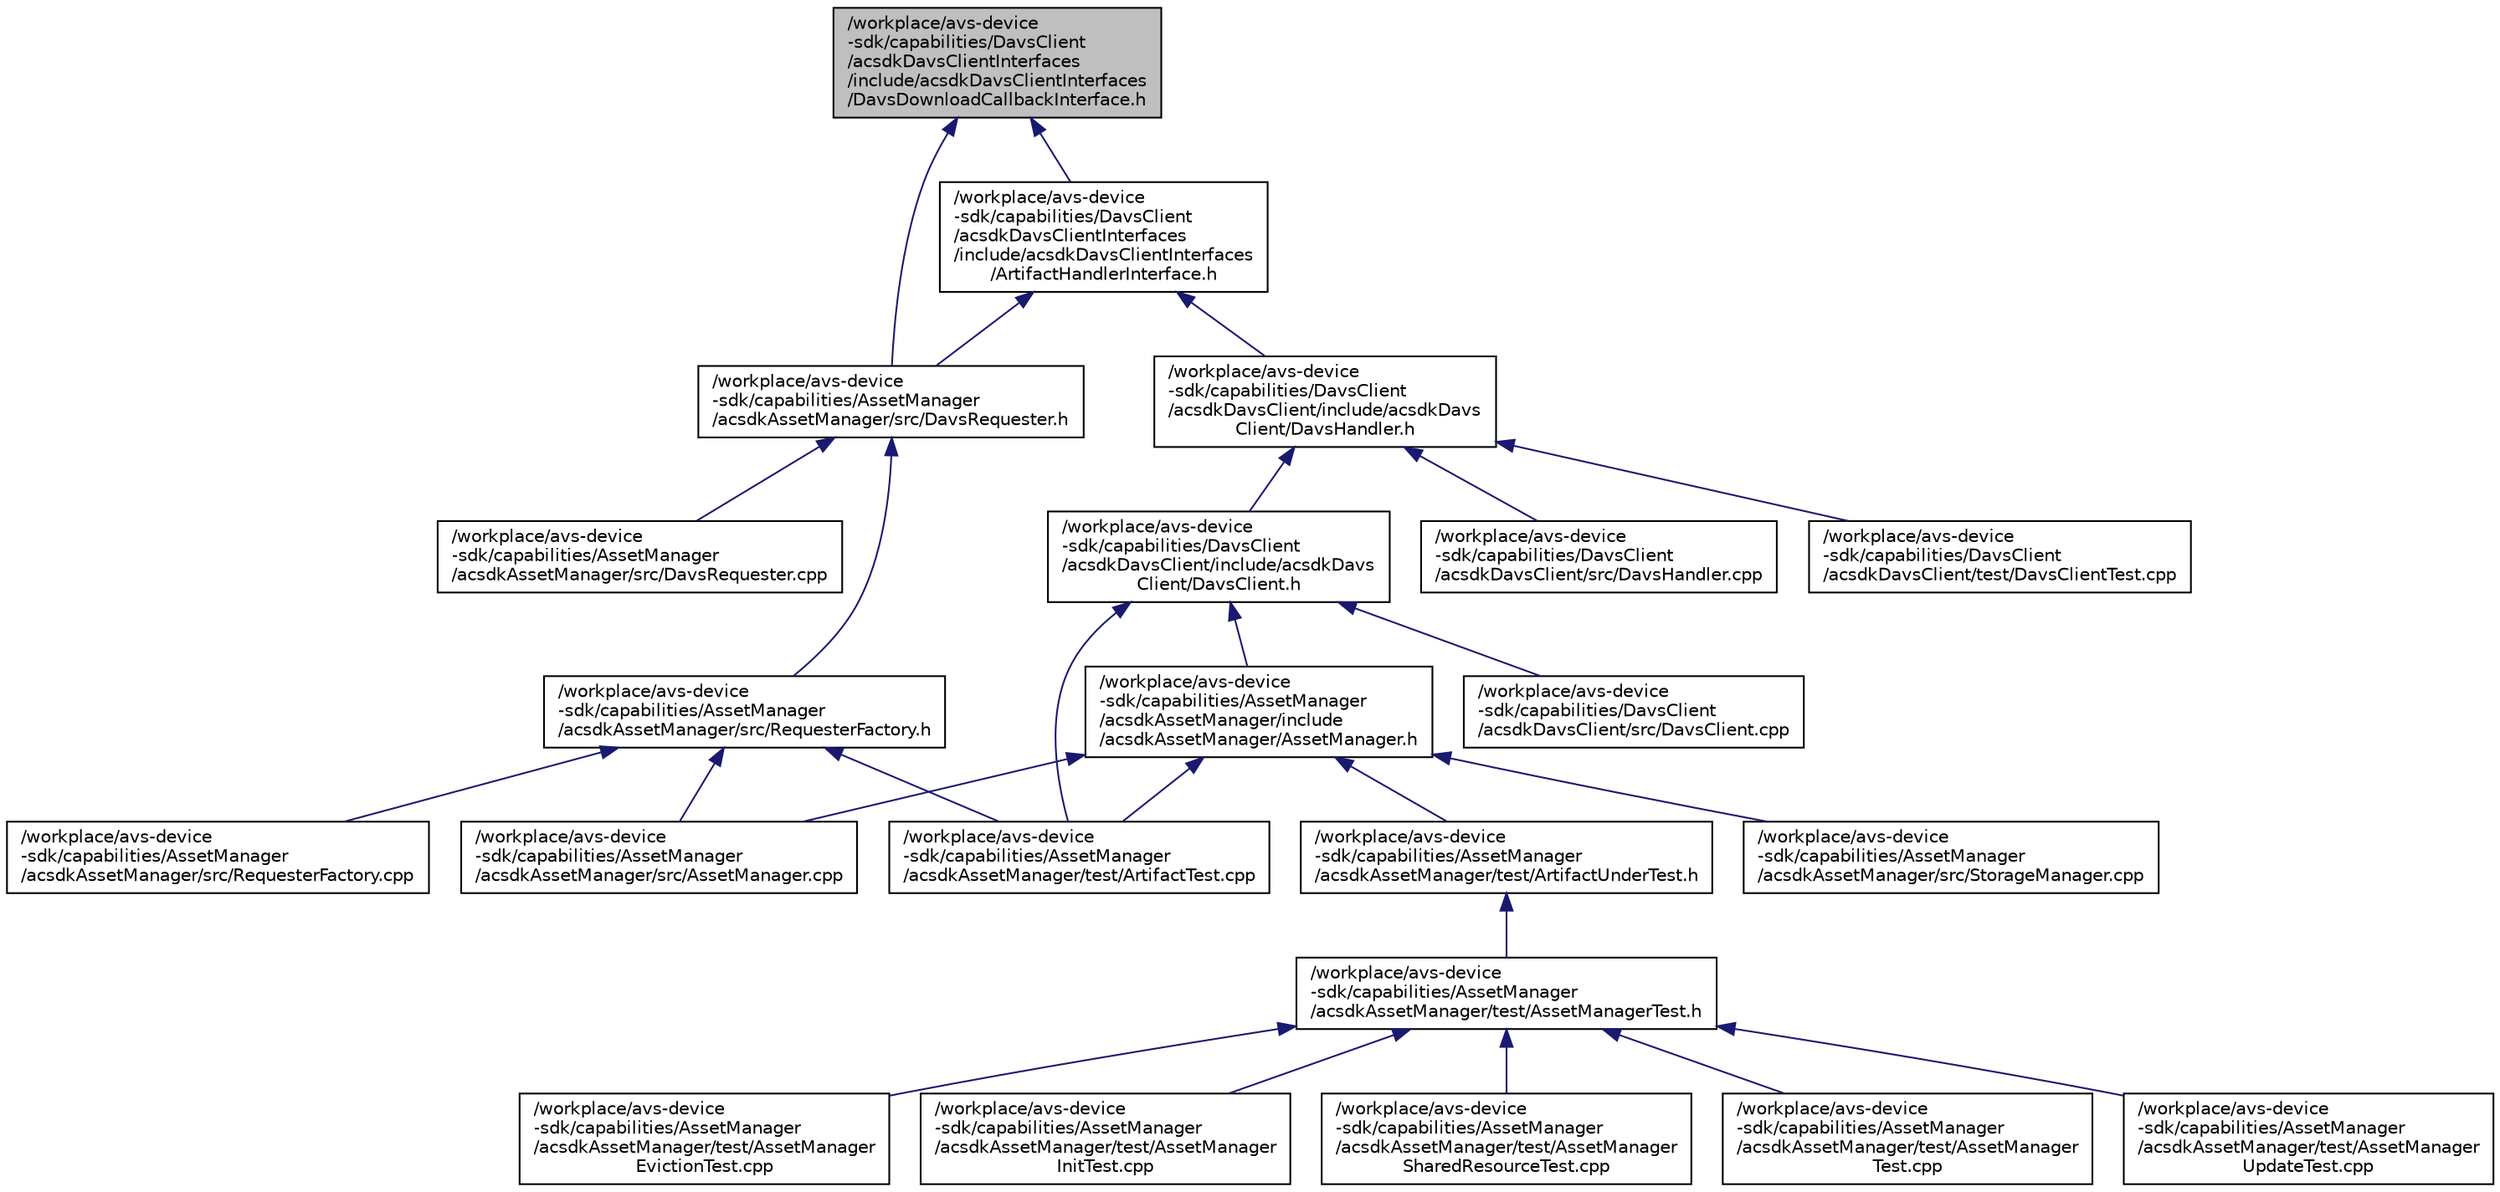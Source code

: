 digraph "/workplace/avs-device-sdk/capabilities/DavsClient/acsdkDavsClientInterfaces/include/acsdkDavsClientInterfaces/DavsDownloadCallbackInterface.h"
{
  edge [fontname="Helvetica",fontsize="10",labelfontname="Helvetica",labelfontsize="10"];
  node [fontname="Helvetica",fontsize="10",shape=record];
  Node13 [label="/workplace/avs-device\l-sdk/capabilities/DavsClient\l/acsdkDavsClientInterfaces\l/include/acsdkDavsClientInterfaces\l/DavsDownloadCallbackInterface.h",height=0.2,width=0.4,color="black", fillcolor="grey75", style="filled", fontcolor="black"];
  Node13 -> Node14 [dir="back",color="midnightblue",fontsize="10",style="solid",fontname="Helvetica"];
  Node14 [label="/workplace/avs-device\l-sdk/capabilities/AssetManager\l/acsdkAssetManager/src/DavsRequester.h",height=0.2,width=0.4,color="black", fillcolor="white", style="filled",URL="$_davs_requester_8h.html"];
  Node14 -> Node15 [dir="back",color="midnightblue",fontsize="10",style="solid",fontname="Helvetica"];
  Node15 [label="/workplace/avs-device\l-sdk/capabilities/AssetManager\l/acsdkAssetManager/src/RequesterFactory.h",height=0.2,width=0.4,color="black", fillcolor="white", style="filled",URL="$_requester_factory_8h.html"];
  Node15 -> Node16 [dir="back",color="midnightblue",fontsize="10",style="solid",fontname="Helvetica"];
  Node16 [label="/workplace/avs-device\l-sdk/capabilities/AssetManager\l/acsdkAssetManager/src/AssetManager.cpp",height=0.2,width=0.4,color="black", fillcolor="white", style="filled",URL="$_asset_manager_8cpp.html"];
  Node15 -> Node17 [dir="back",color="midnightblue",fontsize="10",style="solid",fontname="Helvetica"];
  Node17 [label="/workplace/avs-device\l-sdk/capabilities/AssetManager\l/acsdkAssetManager/src/RequesterFactory.cpp",height=0.2,width=0.4,color="black", fillcolor="white", style="filled",URL="$_requester_factory_8cpp.html"];
  Node15 -> Node18 [dir="back",color="midnightblue",fontsize="10",style="solid",fontname="Helvetica"];
  Node18 [label="/workplace/avs-device\l-sdk/capabilities/AssetManager\l/acsdkAssetManager/test/ArtifactTest.cpp",height=0.2,width=0.4,color="black", fillcolor="white", style="filled",URL="$_artifact_test_8cpp.html"];
  Node14 -> Node19 [dir="back",color="midnightblue",fontsize="10",style="solid",fontname="Helvetica"];
  Node19 [label="/workplace/avs-device\l-sdk/capabilities/AssetManager\l/acsdkAssetManager/src/DavsRequester.cpp",height=0.2,width=0.4,color="black", fillcolor="white", style="filled",URL="$_davs_requester_8cpp.html"];
  Node13 -> Node20 [dir="back",color="midnightblue",fontsize="10",style="solid",fontname="Helvetica"];
  Node20 [label="/workplace/avs-device\l-sdk/capabilities/DavsClient\l/acsdkDavsClientInterfaces\l/include/acsdkDavsClientInterfaces\l/ArtifactHandlerInterface.h",height=0.2,width=0.4,color="black", fillcolor="white", style="filled",URL="$_artifact_handler_interface_8h.html"];
  Node20 -> Node14 [dir="back",color="midnightblue",fontsize="10",style="solid",fontname="Helvetica"];
  Node20 -> Node21 [dir="back",color="midnightblue",fontsize="10",style="solid",fontname="Helvetica"];
  Node21 [label="/workplace/avs-device\l-sdk/capabilities/DavsClient\l/acsdkDavsClient/include/acsdkDavs\lClient/DavsHandler.h",height=0.2,width=0.4,color="black", fillcolor="white", style="filled",URL="$_davs_handler_8h.html"];
  Node21 -> Node22 [dir="back",color="midnightblue",fontsize="10",style="solid",fontname="Helvetica"];
  Node22 [label="/workplace/avs-device\l-sdk/capabilities/DavsClient\l/acsdkDavsClient/include/acsdkDavs\lClient/DavsClient.h",height=0.2,width=0.4,color="black", fillcolor="white", style="filled",URL="$_davs_client_8h.html"];
  Node22 -> Node23 [dir="back",color="midnightblue",fontsize="10",style="solid",fontname="Helvetica"];
  Node23 [label="/workplace/avs-device\l-sdk/capabilities/AssetManager\l/acsdkAssetManager/include\l/acsdkAssetManager/AssetManager.h",height=0.2,width=0.4,color="black", fillcolor="white", style="filled",URL="$_asset_manager_8h.html"];
  Node23 -> Node16 [dir="back",color="midnightblue",fontsize="10",style="solid",fontname="Helvetica"];
  Node23 -> Node24 [dir="back",color="midnightblue",fontsize="10",style="solid",fontname="Helvetica"];
  Node24 [label="/workplace/avs-device\l-sdk/capabilities/AssetManager\l/acsdkAssetManager/src/StorageManager.cpp",height=0.2,width=0.4,color="black", fillcolor="white", style="filled",URL="$_storage_manager_8cpp.html"];
  Node23 -> Node18 [dir="back",color="midnightblue",fontsize="10",style="solid",fontname="Helvetica"];
  Node23 -> Node25 [dir="back",color="midnightblue",fontsize="10",style="solid",fontname="Helvetica"];
  Node25 [label="/workplace/avs-device\l-sdk/capabilities/AssetManager\l/acsdkAssetManager/test/ArtifactUnderTest.h",height=0.2,width=0.4,color="black", fillcolor="white", style="filled",URL="$_artifact_under_test_8h.html"];
  Node25 -> Node26 [dir="back",color="midnightblue",fontsize="10",style="solid",fontname="Helvetica"];
  Node26 [label="/workplace/avs-device\l-sdk/capabilities/AssetManager\l/acsdkAssetManager/test/AssetManagerTest.h",height=0.2,width=0.4,color="black", fillcolor="white", style="filled",URL="$_asset_manager_test_8h.html"];
  Node26 -> Node27 [dir="back",color="midnightblue",fontsize="10",style="solid",fontname="Helvetica"];
  Node27 [label="/workplace/avs-device\l-sdk/capabilities/AssetManager\l/acsdkAssetManager/test/AssetManager\lEvictionTest.cpp",height=0.2,width=0.4,color="black", fillcolor="white", style="filled",URL="$_asset_manager_eviction_test_8cpp.html"];
  Node26 -> Node28 [dir="back",color="midnightblue",fontsize="10",style="solid",fontname="Helvetica"];
  Node28 [label="/workplace/avs-device\l-sdk/capabilities/AssetManager\l/acsdkAssetManager/test/AssetManager\lInitTest.cpp",height=0.2,width=0.4,color="black", fillcolor="white", style="filled",URL="$_asset_manager_init_test_8cpp.html"];
  Node26 -> Node29 [dir="back",color="midnightblue",fontsize="10",style="solid",fontname="Helvetica"];
  Node29 [label="/workplace/avs-device\l-sdk/capabilities/AssetManager\l/acsdkAssetManager/test/AssetManager\lSharedResourceTest.cpp",height=0.2,width=0.4,color="black", fillcolor="white", style="filled",URL="$_asset_manager_shared_resource_test_8cpp.html"];
  Node26 -> Node30 [dir="back",color="midnightblue",fontsize="10",style="solid",fontname="Helvetica"];
  Node30 [label="/workplace/avs-device\l-sdk/capabilities/AssetManager\l/acsdkAssetManager/test/AssetManager\lTest.cpp",height=0.2,width=0.4,color="black", fillcolor="white", style="filled",URL="$_asset_manager_test_8cpp.html"];
  Node26 -> Node31 [dir="back",color="midnightblue",fontsize="10",style="solid",fontname="Helvetica"];
  Node31 [label="/workplace/avs-device\l-sdk/capabilities/AssetManager\l/acsdkAssetManager/test/AssetManager\lUpdateTest.cpp",height=0.2,width=0.4,color="black", fillcolor="white", style="filled",URL="$_asset_manager_update_test_8cpp.html"];
  Node22 -> Node18 [dir="back",color="midnightblue",fontsize="10",style="solid",fontname="Helvetica"];
  Node22 -> Node32 [dir="back",color="midnightblue",fontsize="10",style="solid",fontname="Helvetica"];
  Node32 [label="/workplace/avs-device\l-sdk/capabilities/DavsClient\l/acsdkDavsClient/src/DavsClient.cpp",height=0.2,width=0.4,color="black", fillcolor="white", style="filled",URL="$_davs_client_8cpp.html"];
  Node21 -> Node33 [dir="back",color="midnightblue",fontsize="10",style="solid",fontname="Helvetica"];
  Node33 [label="/workplace/avs-device\l-sdk/capabilities/DavsClient\l/acsdkDavsClient/src/DavsHandler.cpp",height=0.2,width=0.4,color="black", fillcolor="white", style="filled",URL="$_davs_handler_8cpp.html"];
  Node21 -> Node34 [dir="back",color="midnightblue",fontsize="10",style="solid",fontname="Helvetica"];
  Node34 [label="/workplace/avs-device\l-sdk/capabilities/DavsClient\l/acsdkDavsClient/test/DavsClientTest.cpp",height=0.2,width=0.4,color="black", fillcolor="white", style="filled",URL="$_davs_client_test_8cpp.html"];
}

